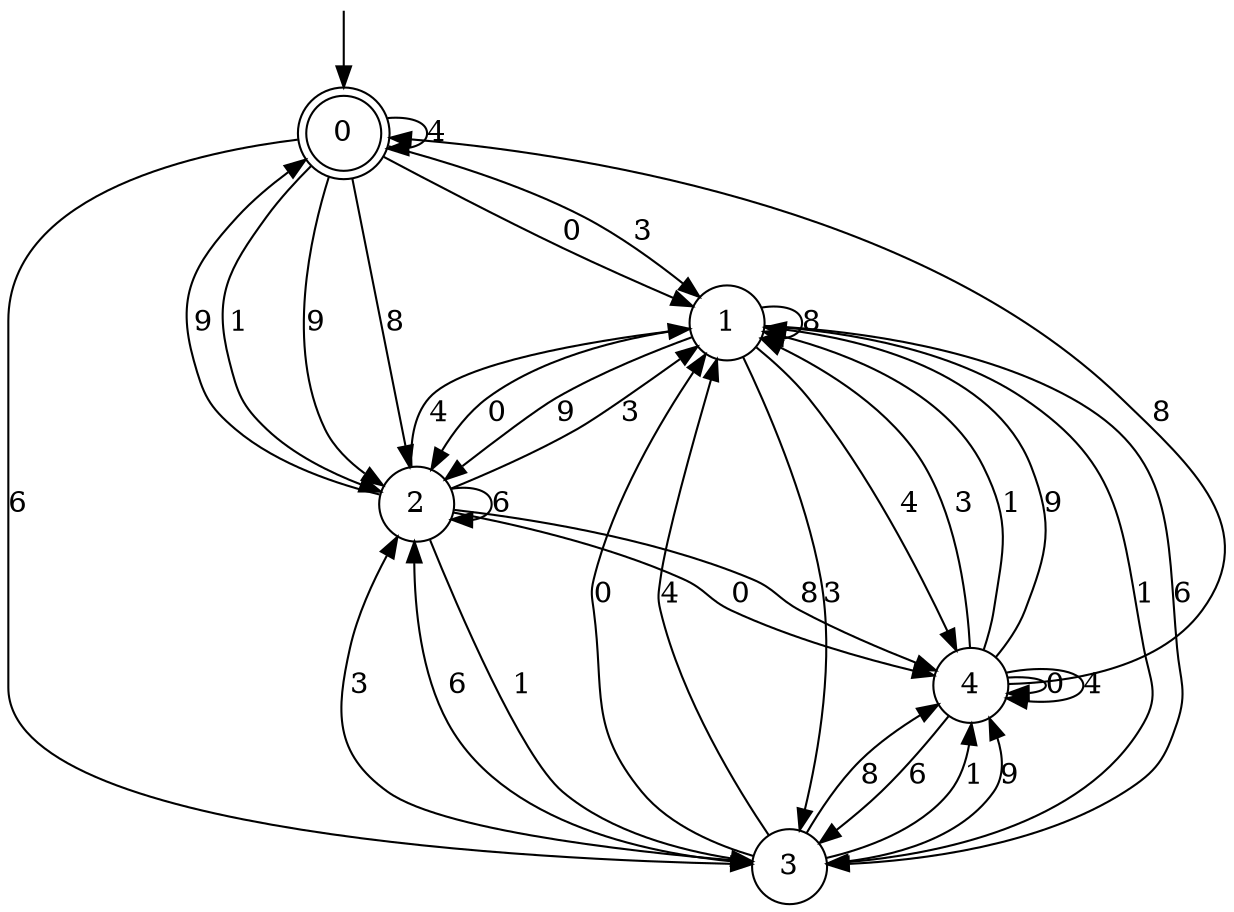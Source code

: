 digraph g {

	s0 [shape="doublecircle" label="0"];
	s1 [shape="circle" label="1"];
	s2 [shape="circle" label="2"];
	s3 [shape="circle" label="3"];
	s4 [shape="circle" label="4"];
	s0 -> s1 [label="0"];
	s0 -> s1 [label="3"];
	s0 -> s0 [label="4"];
	s0 -> s2 [label="1"];
	s0 -> s2 [label="9"];
	s0 -> s3 [label="6"];
	s0 -> s2 [label="8"];
	s1 -> s2 [label="0"];
	s1 -> s3 [label="3"];
	s1 -> s4 [label="4"];
	s1 -> s3 [label="1"];
	s1 -> s2 [label="9"];
	s1 -> s3 [label="6"];
	s1 -> s1 [label="8"];
	s2 -> s4 [label="0"];
	s2 -> s1 [label="3"];
	s2 -> s1 [label="4"];
	s2 -> s3 [label="1"];
	s2 -> s0 [label="9"];
	s2 -> s2 [label="6"];
	s2 -> s4 [label="8"];
	s3 -> s1 [label="0"];
	s3 -> s2 [label="3"];
	s3 -> s1 [label="4"];
	s3 -> s4 [label="1"];
	s3 -> s4 [label="9"];
	s3 -> s2 [label="6"];
	s3 -> s4 [label="8"];
	s4 -> s4 [label="0"];
	s4 -> s1 [label="3"];
	s4 -> s4 [label="4"];
	s4 -> s1 [label="1"];
	s4 -> s1 [label="9"];
	s4 -> s3 [label="6"];
	s4 -> s0 [label="8"];

__start0 [label="" shape="none" width="0" height="0"];
__start0 -> s0;

}

